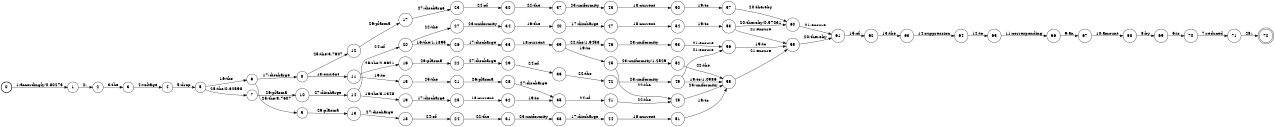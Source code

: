 digraph FST {
rankdir = LR;
size = "8.5,11";
label = "";
center = 1;
orientation = Portrait;
ranksep = "0.4";
nodesep = "0.25";
0 [label = "0", shape = circle, style = bold, fontsize = 14]
	0 -> 1 [label = "1:accordingly/0.80273", fontsize = 14];
1 [label = "1", shape = circle, style = solid, fontsize = 14]
	1 -> 2 [label = "2:,", fontsize = 14];
2 [label = "2", shape = circle, style = solid, fontsize = 14]
	2 -> 3 [label = "3:the", fontsize = 14];
3 [label = "3", shape = circle, style = solid, fontsize = 14]
	3 -> 4 [label = "4:voltage", fontsize = 14];
4 [label = "4", shape = circle, style = solid, fontsize = 14]
	4 -> 5 [label = "5:drop", fontsize = 14];
5 [label = "5", shape = circle, style = solid, fontsize = 14]
	5 -> 6 [label = "16:the", fontsize = 14];
	5 -> 7 [label = "25:the/0.62598", fontsize = 14];
6 [label = "6", shape = circle, style = solid, fontsize = 14]
	6 -> 9 [label = "25:the/3.7607", fontsize = 14];
	6 -> 8 [label = "17:discharge", fontsize = 14];
7 [label = "7", shape = circle, style = solid, fontsize = 14]
	7 -> 10 [label = "26:plasma", fontsize = 14];
8 [label = "8", shape = circle, style = solid, fontsize = 14]
	8 -> 12 [label = "25:the/3.7607", fontsize = 14];
	8 -> 11 [label = "18:current", fontsize = 14];
9 [label = "9", shape = circle, style = solid, fontsize = 14]
	9 -> 13 [label = "26:plasma", fontsize = 14];
10 [label = "10", shape = circle, style = solid, fontsize = 14]
	10 -> 14 [label = "27:discharge", fontsize = 14];
11 [label = "11", shape = circle, style = solid, fontsize = 14]
	11 -> 16 [label = "25:the/2.6621", fontsize = 14];
	11 -> 15 [label = "19:to", fontsize = 14];
12 [label = "12", shape = circle, style = solid, fontsize = 14]
	12 -> 17 [label = "26:plasma", fontsize = 14];
13 [label = "13", shape = circle, style = solid, fontsize = 14]
	13 -> 18 [label = "27:discharge", fontsize = 14];
14 [label = "14", shape = circle, style = solid, fontsize = 14]
	14 -> 19 [label = "16:the/3.1348", fontsize = 14];
	14 -> 20 [label = "24:of", fontsize = 14];
15 [label = "15", shape = circle, style = solid, fontsize = 14]
	15 -> 21 [label = "25:the", fontsize = 14];
16 [label = "16", shape = circle, style = solid, fontsize = 14]
	16 -> 22 [label = "26:plasma", fontsize = 14];
17 [label = "17", shape = circle, style = solid, fontsize = 14]
	17 -> 23 [label = "27:discharge", fontsize = 14];
18 [label = "18", shape = circle, style = solid, fontsize = 14]
	18 -> 24 [label = "24:of", fontsize = 14];
19 [label = "19", shape = circle, style = solid, fontsize = 14]
	19 -> 25 [label = "17:discharge", fontsize = 14];
20 [label = "20", shape = circle, style = solid, fontsize = 14]
	20 -> 26 [label = "16:the/1.1895", fontsize = 14];
	20 -> 27 [label = "22:the", fontsize = 14];
21 [label = "21", shape = circle, style = solid, fontsize = 14]
	21 -> 28 [label = "26:plasma", fontsize = 14];
22 [label = "22", shape = circle, style = solid, fontsize = 14]
	22 -> 29 [label = "27:discharge", fontsize = 14];
23 [label = "23", shape = circle, style = solid, fontsize = 14]
	23 -> 30 [label = "24:of", fontsize = 14];
24 [label = "24", shape = circle, style = solid, fontsize = 14]
	24 -> 31 [label = "22:the", fontsize = 14];
25 [label = "25", shape = circle, style = solid, fontsize = 14]
	25 -> 32 [label = "18:current", fontsize = 14];
26 [label = "26", shape = circle, style = solid, fontsize = 14]
	26 -> 33 [label = "17:discharge", fontsize = 14];
27 [label = "27", shape = circle, style = solid, fontsize = 14]
	27 -> 34 [label = "23:uniformity", fontsize = 14];
28 [label = "28", shape = circle, style = solid, fontsize = 14]
	28 -> 35 [label = "27:discharge", fontsize = 14];
29 [label = "29", shape = circle, style = solid, fontsize = 14]
	29 -> 36 [label = "24:of", fontsize = 14];
30 [label = "30", shape = circle, style = solid, fontsize = 14]
	30 -> 37 [label = "22:the", fontsize = 14];
31 [label = "31", shape = circle, style = solid, fontsize = 14]
	31 -> 38 [label = "23:uniformity", fontsize = 14];
32 [label = "32", shape = circle, style = solid, fontsize = 14]
	32 -> 35 [label = "19:to", fontsize = 14];
33 [label = "33", shape = circle, style = solid, fontsize = 14]
	33 -> 39 [label = "18:current", fontsize = 14];
34 [label = "34", shape = circle, style = solid, fontsize = 14]
	34 -> 40 [label = "16:the", fontsize = 14];
35 [label = "35", shape = circle, style = solid, fontsize = 14]
	35 -> 41 [label = "24:of", fontsize = 14];
36 [label = "36", shape = circle, style = solid, fontsize = 14]
	36 -> 42 [label = "22:the", fontsize = 14];
37 [label = "37", shape = circle, style = solid, fontsize = 14]
	37 -> 43 [label = "23:uniformity", fontsize = 14];
38 [label = "38", shape = circle, style = solid, fontsize = 14]
	38 -> 44 [label = "17:discharge", fontsize = 14];
39 [label = "39", shape = circle, style = solid, fontsize = 14]
	39 -> 46 [label = "22:the/1.9453", fontsize = 14];
	39 -> 45 [label = "19:to", fontsize = 14];
40 [label = "40", shape = circle, style = solid, fontsize = 14]
	40 -> 47 [label = "17:discharge", fontsize = 14];
41 [label = "41", shape = circle, style = solid, fontsize = 14]
	41 -> 48 [label = "22:the", fontsize = 14];
42 [label = "42", shape = circle, style = solid, fontsize = 14]
	42 -> 49 [label = "23:uniformity", fontsize = 14];
43 [label = "43", shape = circle, style = solid, fontsize = 14]
	43 -> 50 [label = "18:current", fontsize = 14];
44 [label = "44", shape = circle, style = solid, fontsize = 14]
	44 -> 51 [label = "18:current", fontsize = 14];
45 [label = "45", shape = circle, style = solid, fontsize = 14]
	45 -> 48 [label = "22:the", fontsize = 14];
	45 -> 52 [label = "23:uniformity/1.2529", fontsize = 14];
46 [label = "46", shape = circle, style = solid, fontsize = 14]
	46 -> 53 [label = "23:uniformity", fontsize = 14];
47 [label = "47", shape = circle, style = solid, fontsize = 14]
	47 -> 54 [label = "18:current", fontsize = 14];
48 [label = "48", shape = circle, style = solid, fontsize = 14]
	48 -> 55 [label = "23:uniformity", fontsize = 14];
49 [label = "49", shape = circle, style = solid, fontsize = 14]
	49 -> 55 [label = "19:to/1.0986", fontsize = 14];
	49 -> 56 [label = "21:ensure", fontsize = 14];
50 [label = "50", shape = circle, style = solid, fontsize = 14]
	50 -> 57 [label = "19:to", fontsize = 14];
51 [label = "51", shape = circle, style = solid, fontsize = 14]
	51 -> 55 [label = "19:to", fontsize = 14];
52 [label = "52", shape = circle, style = solid, fontsize = 14]
	52 -> 55 [label = "22:the", fontsize = 14];
53 [label = "53", shape = circle, style = solid, fontsize = 14]
	53 -> 56 [label = "21:ensure", fontsize = 14];
54 [label = "54", shape = circle, style = solid, fontsize = 14]
	54 -> 58 [label = "19:to", fontsize = 14];
55 [label = "55", shape = circle, style = solid, fontsize = 14]
	55 -> 59 [label = "21:ensure", fontsize = 14];
56 [label = "56", shape = circle, style = solid, fontsize = 14]
	56 -> 59 [label = "19:to", fontsize = 14];
57 [label = "57", shape = circle, style = solid, fontsize = 14]
	57 -> 60 [label = "20:thereby", fontsize = 14];
58 [label = "58", shape = circle, style = solid, fontsize = 14]
	58 -> 60 [label = "20:thereby/0.57031", fontsize = 14];
	58 -> 59 [label = "21:ensure", fontsize = 14];
59 [label = "59", shape = circle, style = solid, fontsize = 14]
	59 -> 61 [label = "20:thereby", fontsize = 14];
60 [label = "60", shape = circle, style = solid, fontsize = 14]
	60 -> 61 [label = "21:ensure", fontsize = 14];
61 [label = "61", shape = circle, style = solid, fontsize = 14]
	61 -> 62 [label = "15:of", fontsize = 14];
62 [label = "62", shape = circle, style = solid, fontsize = 14]
	62 -> 63 [label = "13:the", fontsize = 14];
63 [label = "63", shape = circle, style = solid, fontsize = 14]
	63 -> 64 [label = "14:suppression", fontsize = 14];
64 [label = "64", shape = circle, style = solid, fontsize = 14]
	64 -> 65 [label = "12:to", fontsize = 14];
65 [label = "65", shape = circle, style = solid, fontsize = 14]
	65 -> 66 [label = "11:corresponding", fontsize = 14];
66 [label = "66", shape = circle, style = solid, fontsize = 14]
	66 -> 67 [label = "9:an", fontsize = 14];
67 [label = "67", shape = circle, style = solid, fontsize = 14]
	67 -> 68 [label = "10:amount", fontsize = 14];
68 [label = "68", shape = circle, style = solid, fontsize = 14]
	68 -> 69 [label = "8:by", fontsize = 14];
69 [label = "69", shape = circle, style = solid, fontsize = 14]
	69 -> 70 [label = "6:is", fontsize = 14];
70 [label = "70", shape = circle, style = solid, fontsize = 14]
	70 -> 71 [label = "7:reduced", fontsize = 14];
71 [label = "71", shape = circle, style = solid, fontsize = 14]
	71 -> 72 [label = "28:.", fontsize = 14];
72 [label = "72", shape = doublecircle, style = solid, fontsize = 14]
}
